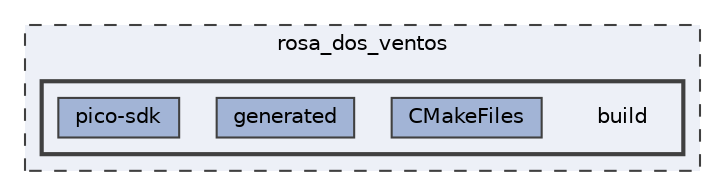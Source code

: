 digraph "rosa_dos_ventos/build"
{
 // LATEX_PDF_SIZE
  bgcolor="transparent";
  edge [fontname=Helvetica,fontsize=10,labelfontname=Helvetica,labelfontsize=10];
  node [fontname=Helvetica,fontsize=10,shape=box,height=0.2,width=0.4];
  compound=true
  subgraph clusterdir_573ee8a7e84fe7b175afc59f65d5a3a3 {
    graph [ bgcolor="#edf0f7", pencolor="grey25", label="rosa_dos_ventos", fontname=Helvetica,fontsize=10 style="filled,dashed", URL="dir_573ee8a7e84fe7b175afc59f65d5a3a3.html",tooltip=""]
  subgraph clusterdir_31bb1a1bcfcbbb35ed20f8fea7dd6085 {
    graph [ bgcolor="#edf0f7", pencolor="grey25", label="", fontname=Helvetica,fontsize=10 style="filled,bold", URL="dir_31bb1a1bcfcbbb35ed20f8fea7dd6085.html",tooltip=""]
    dir_31bb1a1bcfcbbb35ed20f8fea7dd6085 [shape=plaintext, label="build"];
  dir_2ea2f932c18604caa57d72af356cede1 [label="CMakeFiles", fillcolor="#a2b4d6", color="grey25", style="filled", URL="dir_2ea2f932c18604caa57d72af356cede1.html",tooltip=""];
  dir_82b217fd43bd5f78b7e56175a70a044f [label="generated", fillcolor="#a2b4d6", color="grey25", style="filled", URL="dir_82b217fd43bd5f78b7e56175a70a044f.html",tooltip=""];
  dir_b566650df32ffba698e91122c10c6b6d [label="pico-sdk", fillcolor="#a2b4d6", color="grey25", style="filled", URL="dir_b566650df32ffba698e91122c10c6b6d.html",tooltip=""];
  }
  }
}
